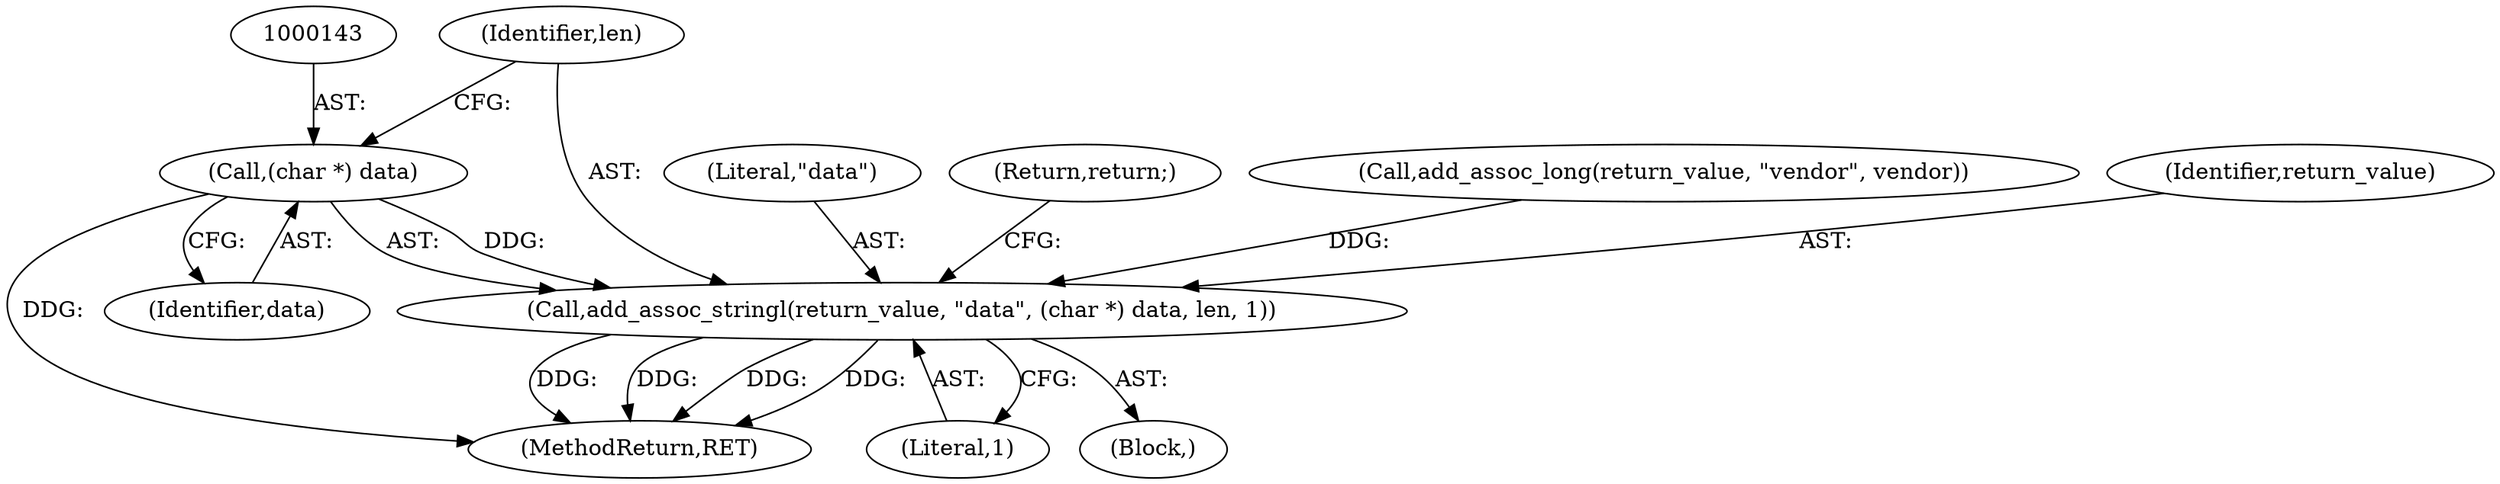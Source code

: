 digraph "1_php-radius_13c149b051f82b709e8d7cc32111e84b49d57234@pointer" {
"1000142" [label="(Call,(char *) data)"];
"1000139" [label="(Call,add_assoc_stringl(return_value, \"data\", (char *) data, len, 1))"];
"1000135" [label="(Call,add_assoc_long(return_value, \"vendor\", vendor))"];
"1000140" [label="(Identifier,return_value)"];
"1000146" [label="(Literal,1)"];
"1000145" [label="(Identifier,len)"];
"1000148" [label="(MethodReturn,RET)"];
"1000141" [label="(Literal,\"data\")"];
"1000128" [label="(Block,)"];
"1000144" [label="(Identifier,data)"];
"1000147" [label="(Return,return;)"];
"1000139" [label="(Call,add_assoc_stringl(return_value, \"data\", (char *) data, len, 1))"];
"1000142" [label="(Call,(char *) data)"];
"1000142" -> "1000139"  [label="AST: "];
"1000142" -> "1000144"  [label="CFG: "];
"1000143" -> "1000142"  [label="AST: "];
"1000144" -> "1000142"  [label="AST: "];
"1000145" -> "1000142"  [label="CFG: "];
"1000142" -> "1000148"  [label="DDG: "];
"1000142" -> "1000139"  [label="DDG: "];
"1000139" -> "1000128"  [label="AST: "];
"1000139" -> "1000146"  [label="CFG: "];
"1000140" -> "1000139"  [label="AST: "];
"1000141" -> "1000139"  [label="AST: "];
"1000145" -> "1000139"  [label="AST: "];
"1000146" -> "1000139"  [label="AST: "];
"1000147" -> "1000139"  [label="CFG: "];
"1000139" -> "1000148"  [label="DDG: "];
"1000139" -> "1000148"  [label="DDG: "];
"1000139" -> "1000148"  [label="DDG: "];
"1000139" -> "1000148"  [label="DDG: "];
"1000135" -> "1000139"  [label="DDG: "];
}
